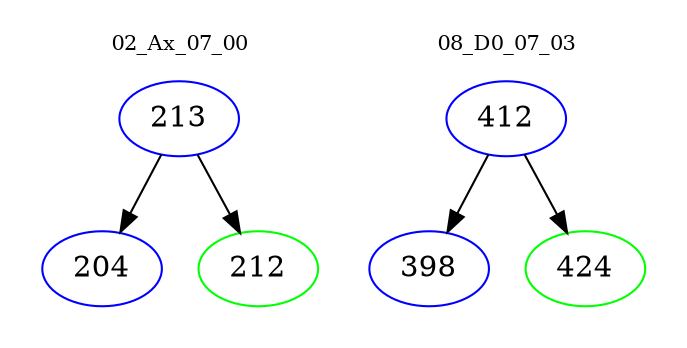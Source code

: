 digraph{
subgraph cluster_0 {
color = white
label = "02_Ax_07_00";
fontsize=10;
T0_213 [label="213", color="blue"]
T0_213 -> T0_204 [color="black"]
T0_204 [label="204", color="blue"]
T0_213 -> T0_212 [color="black"]
T0_212 [label="212", color="green"]
}
subgraph cluster_1 {
color = white
label = "08_D0_07_03";
fontsize=10;
T1_412 [label="412", color="blue"]
T1_412 -> T1_398 [color="black"]
T1_398 [label="398", color="blue"]
T1_412 -> T1_424 [color="black"]
T1_424 [label="424", color="green"]
}
}
